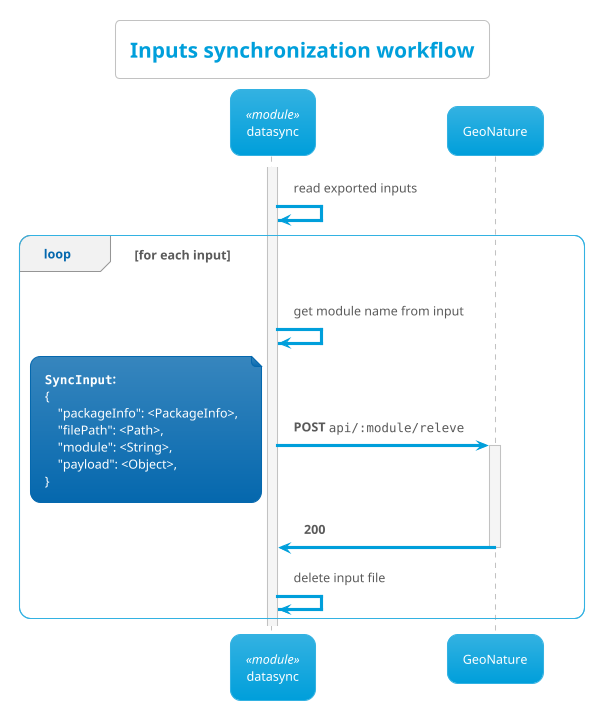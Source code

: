 @startuml

!theme bluegray

skinparam componentStyle uml2
skinparam backgroundColor transparent

title **Inputs synchronization workflow**

participant "datasync" as datasync << module >>
participant "GeoNature" as gn

activate datasync

datasync -> datasync : read exported inputs

loop for each input
    datasync -> datasync : get module name from input
    datasync -> gn ++ : **POST** ""api/:module/releve""
    note left
        **""SyncInput"":**
        {
            "packageInfo": <PackageInfo>,
            "filePath": <Path>,
            "module": <String>,
            "payload": <Object>,
        }
    end note
    gn -> datasync -- : **200**
    datasync -> datasync : delete input file
end

@enduml
